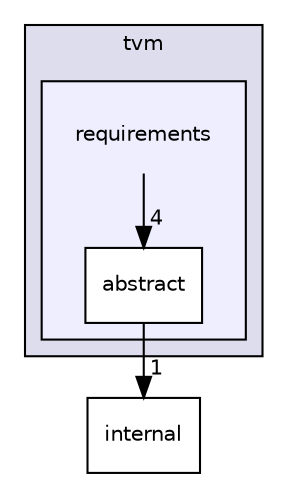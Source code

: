 digraph "include/tvm/requirements" {
  compound=true
  node [ fontsize="10", fontname="Helvetica"];
  edge [ labelfontsize="10", labelfontname="Helvetica"];
  subgraph clusterdir_b4c7d8e826c599ba55146c099a14beb5 {
    graph [ bgcolor="#ddddee", pencolor="black", label="tvm" fontname="Helvetica", fontsize="10", URL="dir_b4c7d8e826c599ba55146c099a14beb5.html"]
  subgraph clusterdir_3da2fb1a4e92ae5a07969183ba8f1a5f {
    graph [ bgcolor="#eeeeff", pencolor="black", label="" URL="dir_3da2fb1a4e92ae5a07969183ba8f1a5f.html"];
    dir_3da2fb1a4e92ae5a07969183ba8f1a5f [shape=plaintext label="requirements"];
    dir_219f77fecb6dd5880825c8e25295d6cd [shape=box label="abstract" color="black" fillcolor="white" style="filled" URL="dir_219f77fecb6dd5880825c8e25295d6cd.html"];
  }
  }
  dir_020a04e36825fdb5d137e6f4f382bacd [shape=box label="internal" URL="dir_020a04e36825fdb5d137e6f4f382bacd.html"];
  dir_219f77fecb6dd5880825c8e25295d6cd->dir_020a04e36825fdb5d137e6f4f382bacd [headlabel="1", labeldistance=1.5 headhref="dir_000024_000007.html"];
  dir_3da2fb1a4e92ae5a07969183ba8f1a5f->dir_219f77fecb6dd5880825c8e25295d6cd [headlabel="4", labeldistance=1.5 headhref="dir_000023_000024.html"];
}
